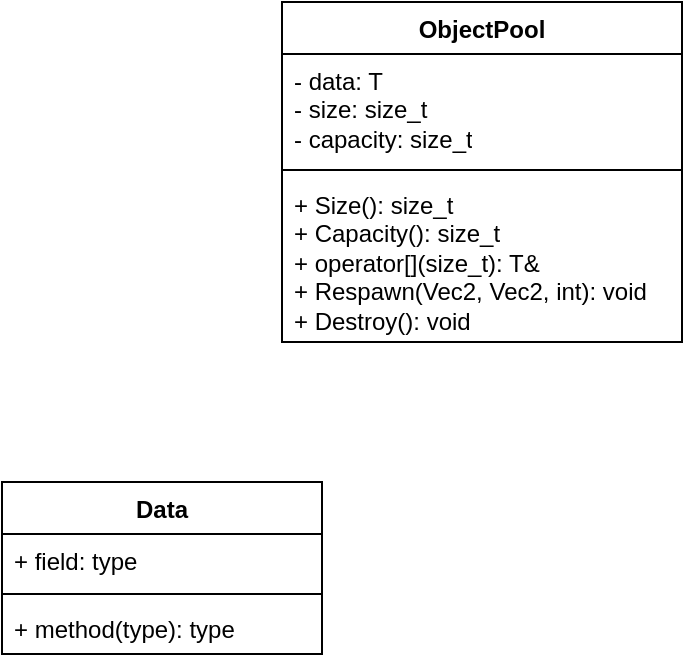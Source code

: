 <mxfile version="24.7.16">
  <diagram name="Page-1" id="P7mjHzoekW8f6LhO7K7R">
    <mxGraphModel dx="1626" dy="841" grid="1" gridSize="10" guides="1" tooltips="1" connect="1" arrows="1" fold="1" page="1" pageScale="1" pageWidth="850" pageHeight="1100" math="0" shadow="0">
      <root>
        <mxCell id="0" />
        <mxCell id="1" parent="0" />
        <mxCell id="7xdUVcJTJKc9c8Kko-BJ-23" value="ObjectPool" style="swimlane;fontStyle=1;align=center;verticalAlign=top;childLayout=stackLayout;horizontal=1;startSize=26;horizontalStack=0;resizeParent=1;resizeParentMax=0;resizeLast=0;collapsible=1;marginBottom=0;whiteSpace=wrap;html=1;" parent="1" vertex="1">
          <mxGeometry x="360" y="40" width="200" height="170" as="geometry" />
        </mxCell>
        <mxCell id="7xdUVcJTJKc9c8Kko-BJ-24" value="- data: T&lt;div&gt;- size: size_t&lt;/div&gt;&lt;div&gt;- capacity: size_t&lt;/div&gt;" style="text;strokeColor=none;fillColor=none;align=left;verticalAlign=top;spacingLeft=4;spacingRight=4;overflow=hidden;rotatable=0;points=[[0,0.5],[1,0.5]];portConstraint=eastwest;whiteSpace=wrap;html=1;" parent="7xdUVcJTJKc9c8Kko-BJ-23" vertex="1">
          <mxGeometry y="26" width="200" height="54" as="geometry" />
        </mxCell>
        <mxCell id="7xdUVcJTJKc9c8Kko-BJ-25" value="" style="line;strokeWidth=1;fillColor=none;align=left;verticalAlign=middle;spacingTop=-1;spacingLeft=3;spacingRight=3;rotatable=0;labelPosition=right;points=[];portConstraint=eastwest;strokeColor=inherit;" parent="7xdUVcJTJKc9c8Kko-BJ-23" vertex="1">
          <mxGeometry y="80" width="200" height="8" as="geometry" />
        </mxCell>
        <mxCell id="7xdUVcJTJKc9c8Kko-BJ-26" value="+ Size(): size_t&lt;br&gt;+ Capacity(): size_t&lt;div&gt;+ operator[](size_t): T&amp;amp;&lt;br&gt;+ Respawn(Vec2, Vec2, int): void&amp;nbsp;&lt;br&gt;+ Destroy(): void&lt;/div&gt;" style="text;strokeColor=none;fillColor=none;align=left;verticalAlign=top;spacingLeft=4;spacingRight=4;overflow=hidden;rotatable=0;points=[[0,0.5],[1,0.5]];portConstraint=eastwest;whiteSpace=wrap;html=1;" parent="7xdUVcJTJKc9c8Kko-BJ-23" vertex="1">
          <mxGeometry y="88" width="200" height="82" as="geometry" />
        </mxCell>
        <mxCell id="BlFc-TKpQa4aqg3P8gvv-1" value="Data" style="swimlane;fontStyle=1;align=center;verticalAlign=top;childLayout=stackLayout;horizontal=1;startSize=26;horizontalStack=0;resizeParent=1;resizeParentMax=0;resizeLast=0;collapsible=1;marginBottom=0;whiteSpace=wrap;html=1;" vertex="1" parent="1">
          <mxGeometry x="220" y="280" width="160" height="86" as="geometry" />
        </mxCell>
        <mxCell id="BlFc-TKpQa4aqg3P8gvv-2" value="+ field: type" style="text;strokeColor=none;fillColor=none;align=left;verticalAlign=top;spacingLeft=4;spacingRight=4;overflow=hidden;rotatable=0;points=[[0,0.5],[1,0.5]];portConstraint=eastwest;whiteSpace=wrap;html=1;" vertex="1" parent="BlFc-TKpQa4aqg3P8gvv-1">
          <mxGeometry y="26" width="160" height="26" as="geometry" />
        </mxCell>
        <mxCell id="BlFc-TKpQa4aqg3P8gvv-3" value="" style="line;strokeWidth=1;fillColor=none;align=left;verticalAlign=middle;spacingTop=-1;spacingLeft=3;spacingRight=3;rotatable=0;labelPosition=right;points=[];portConstraint=eastwest;strokeColor=inherit;" vertex="1" parent="BlFc-TKpQa4aqg3P8gvv-1">
          <mxGeometry y="52" width="160" height="8" as="geometry" />
        </mxCell>
        <mxCell id="BlFc-TKpQa4aqg3P8gvv-4" value="+ method(type): type" style="text;strokeColor=none;fillColor=none;align=left;verticalAlign=top;spacingLeft=4;spacingRight=4;overflow=hidden;rotatable=0;points=[[0,0.5],[1,0.5]];portConstraint=eastwest;whiteSpace=wrap;html=1;" vertex="1" parent="BlFc-TKpQa4aqg3P8gvv-1">
          <mxGeometry y="60" width="160" height="26" as="geometry" />
        </mxCell>
      </root>
    </mxGraphModel>
  </diagram>
</mxfile>
